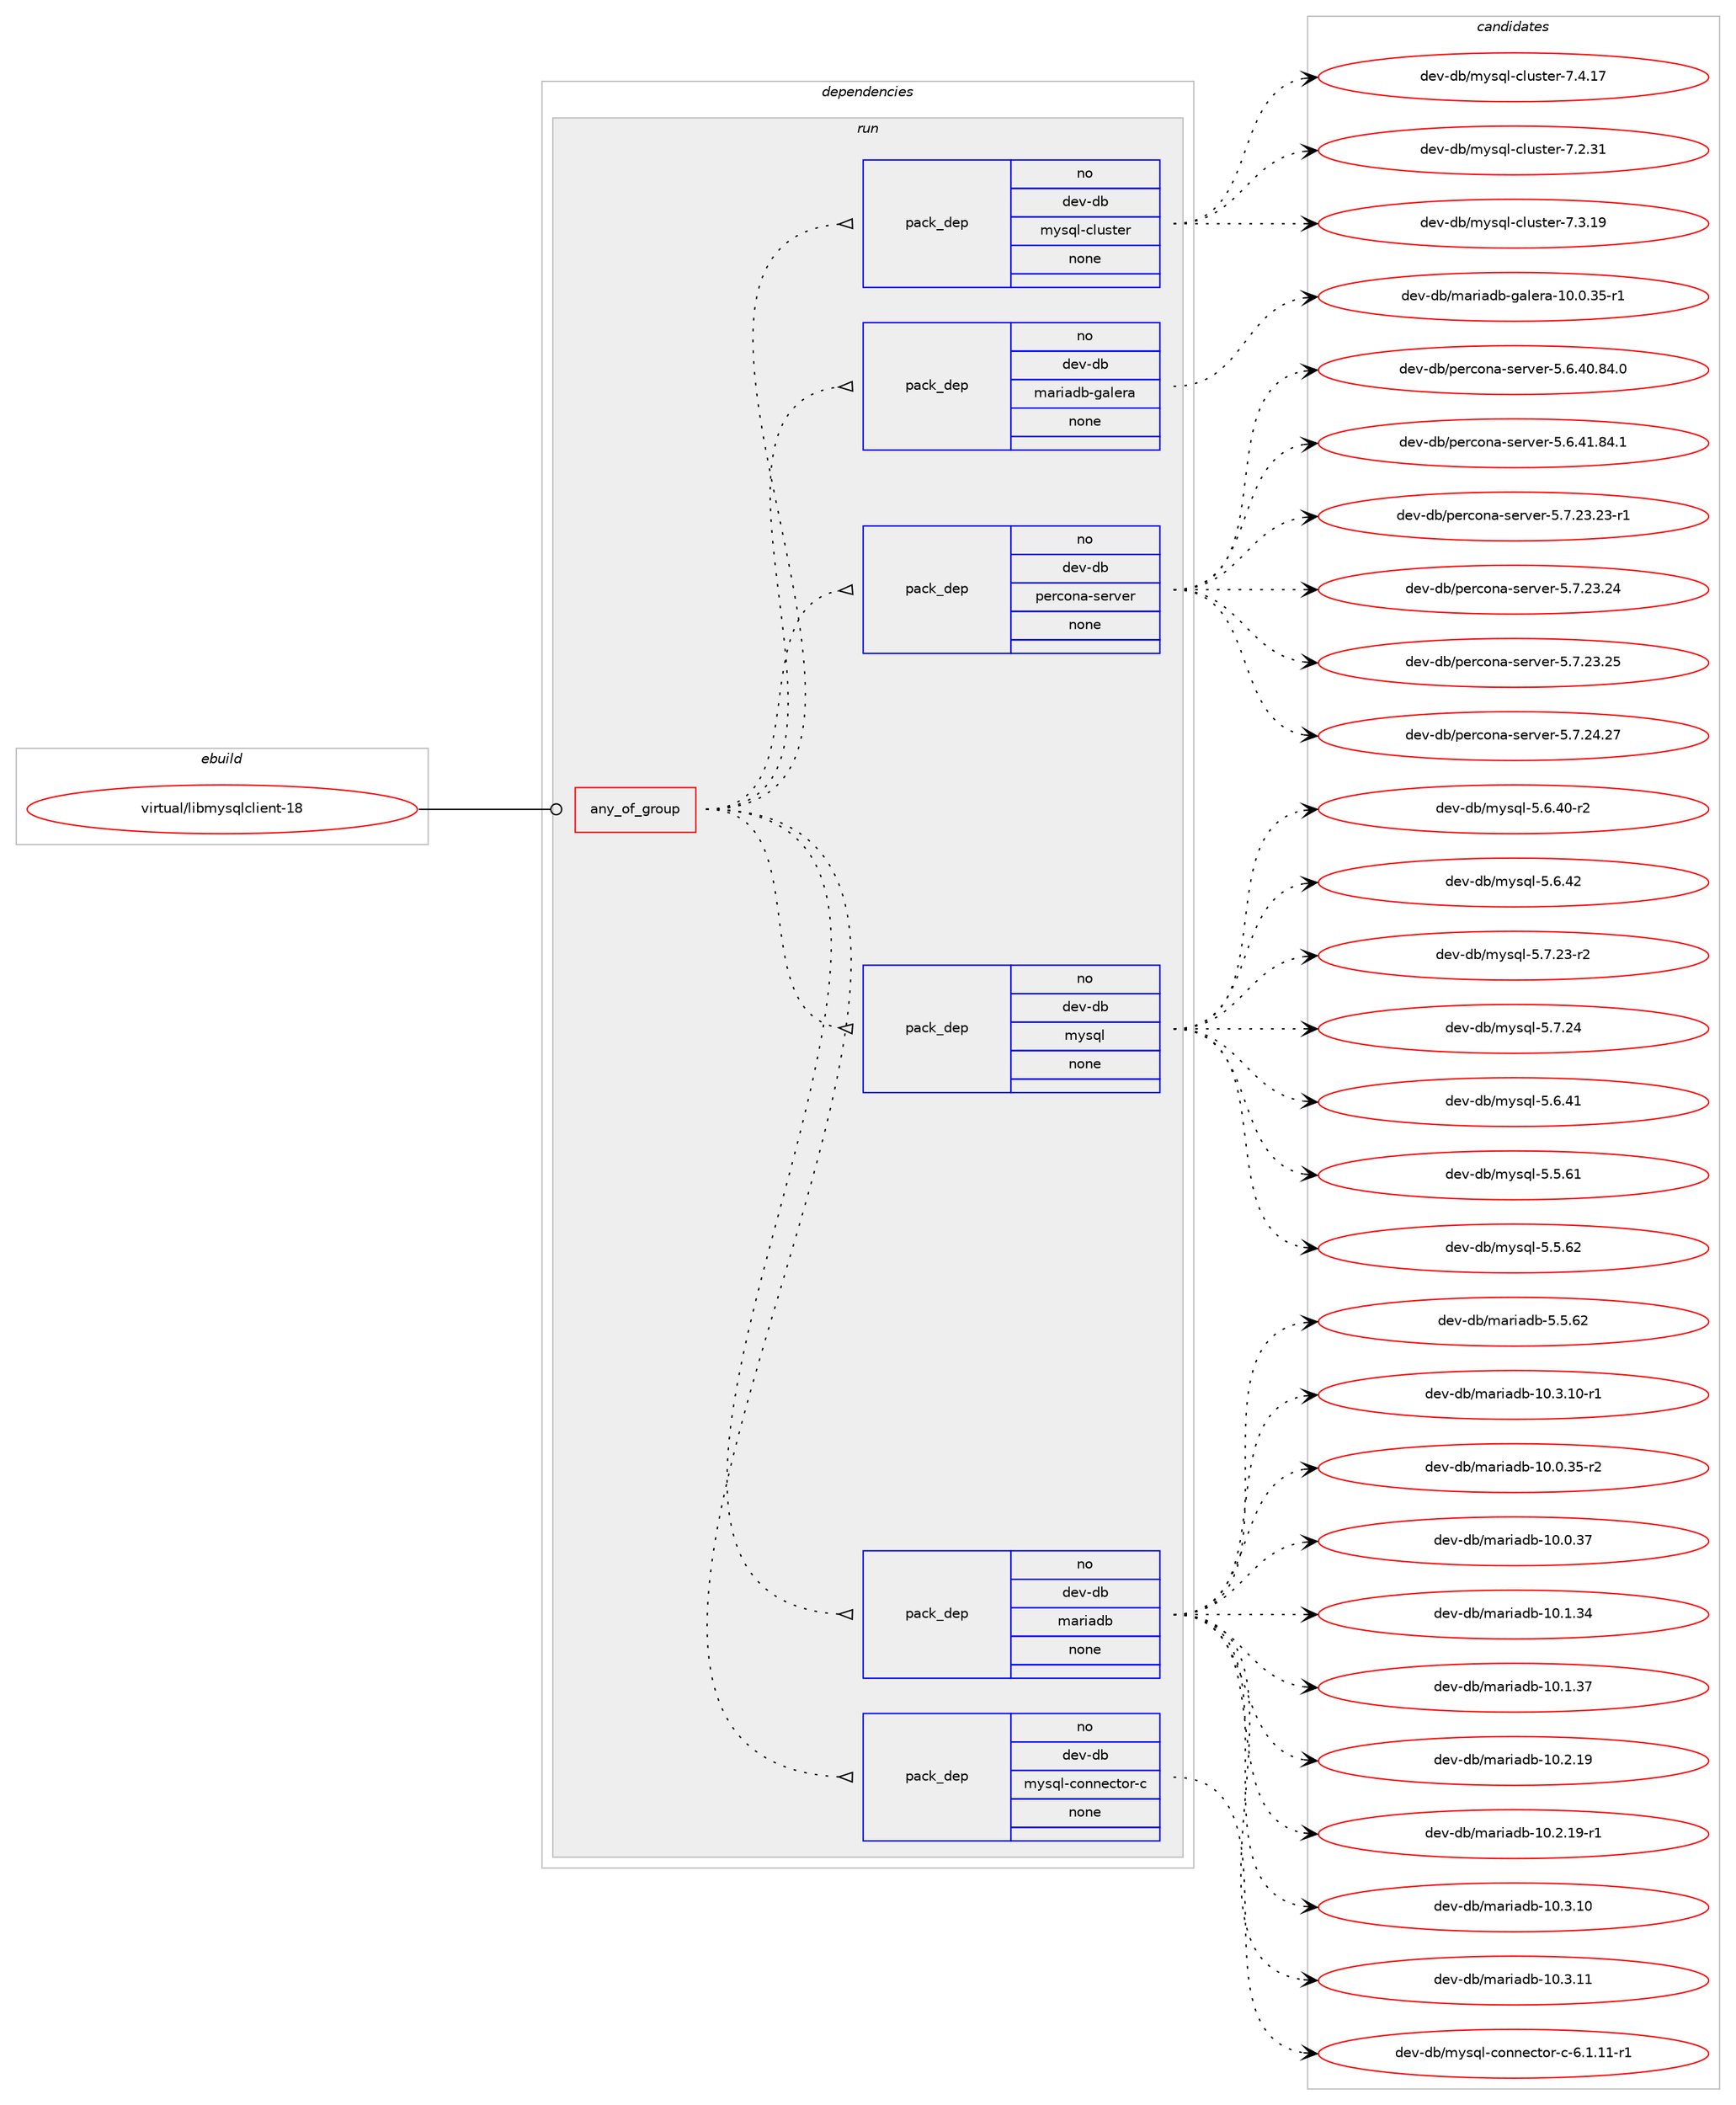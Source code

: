 digraph prolog {

# *************
# Graph options
# *************

newrank=true;
concentrate=true;
compound=true;
graph [rankdir=LR,fontname=Helvetica,fontsize=10,ranksep=1.5];#, ranksep=2.5, nodesep=0.2];
edge  [arrowhead=vee];
node  [fontname=Helvetica,fontsize=10];

# **********
# The ebuild
# **********

subgraph cluster_leftcol {
color=gray;
rank=same;
label=<<i>ebuild</i>>;
id [label="virtual/libmysqlclient-18", color=red, width=4, href="../virtual/libmysqlclient-18.svg"];
}

# ****************
# The dependencies
# ****************

subgraph cluster_midcol {
color=gray;
label=<<i>dependencies</i>>;
subgraph cluster_compile {
fillcolor="#eeeeee";
style=filled;
label=<<i>compile</i>>;
}
subgraph cluster_compileandrun {
fillcolor="#eeeeee";
style=filled;
label=<<i>compile and run</i>>;
}
subgraph cluster_run {
fillcolor="#eeeeee";
style=filled;
label=<<i>run</i>>;
subgraph any149 {
dependency7221 [label=<<TABLE BORDER="0" CELLBORDER="1" CELLSPACING="0" CELLPADDING="4"><TR><TD CELLPADDING="10">any_of_group</TD></TR></TABLE>>, shape=none, color=red];subgraph pack6021 {
dependency7222 [label=<<TABLE BORDER="0" CELLBORDER="1" CELLSPACING="0" CELLPADDING="4" WIDTH="220"><TR><TD ROWSPAN="6" CELLPADDING="30">pack_dep</TD></TR><TR><TD WIDTH="110">no</TD></TR><TR><TD>dev-db</TD></TR><TR><TD>mysql-connector-c</TD></TR><TR><TD>none</TD></TR><TR><TD></TD></TR></TABLE>>, shape=none, color=blue];
}
dependency7221:e -> dependency7222:w [weight=20,style="dotted",arrowhead="oinv"];
subgraph pack6022 {
dependency7223 [label=<<TABLE BORDER="0" CELLBORDER="1" CELLSPACING="0" CELLPADDING="4" WIDTH="220"><TR><TD ROWSPAN="6" CELLPADDING="30">pack_dep</TD></TR><TR><TD WIDTH="110">no</TD></TR><TR><TD>dev-db</TD></TR><TR><TD>mariadb</TD></TR><TR><TD>none</TD></TR><TR><TD></TD></TR></TABLE>>, shape=none, color=blue];
}
dependency7221:e -> dependency7223:w [weight=20,style="dotted",arrowhead="oinv"];
subgraph pack6023 {
dependency7224 [label=<<TABLE BORDER="0" CELLBORDER="1" CELLSPACING="0" CELLPADDING="4" WIDTH="220"><TR><TD ROWSPAN="6" CELLPADDING="30">pack_dep</TD></TR><TR><TD WIDTH="110">no</TD></TR><TR><TD>dev-db</TD></TR><TR><TD>mysql</TD></TR><TR><TD>none</TD></TR><TR><TD></TD></TR></TABLE>>, shape=none, color=blue];
}
dependency7221:e -> dependency7224:w [weight=20,style="dotted",arrowhead="oinv"];
subgraph pack6024 {
dependency7225 [label=<<TABLE BORDER="0" CELLBORDER="1" CELLSPACING="0" CELLPADDING="4" WIDTH="220"><TR><TD ROWSPAN="6" CELLPADDING="30">pack_dep</TD></TR><TR><TD WIDTH="110">no</TD></TR><TR><TD>dev-db</TD></TR><TR><TD>percona-server</TD></TR><TR><TD>none</TD></TR><TR><TD></TD></TR></TABLE>>, shape=none, color=blue];
}
dependency7221:e -> dependency7225:w [weight=20,style="dotted",arrowhead="oinv"];
subgraph pack6025 {
dependency7226 [label=<<TABLE BORDER="0" CELLBORDER="1" CELLSPACING="0" CELLPADDING="4" WIDTH="220"><TR><TD ROWSPAN="6" CELLPADDING="30">pack_dep</TD></TR><TR><TD WIDTH="110">no</TD></TR><TR><TD>dev-db</TD></TR><TR><TD>mariadb-galera</TD></TR><TR><TD>none</TD></TR><TR><TD></TD></TR></TABLE>>, shape=none, color=blue];
}
dependency7221:e -> dependency7226:w [weight=20,style="dotted",arrowhead="oinv"];
subgraph pack6026 {
dependency7227 [label=<<TABLE BORDER="0" CELLBORDER="1" CELLSPACING="0" CELLPADDING="4" WIDTH="220"><TR><TD ROWSPAN="6" CELLPADDING="30">pack_dep</TD></TR><TR><TD WIDTH="110">no</TD></TR><TR><TD>dev-db</TD></TR><TR><TD>mysql-cluster</TD></TR><TR><TD>none</TD></TR><TR><TD></TD></TR></TABLE>>, shape=none, color=blue];
}
dependency7221:e -> dependency7227:w [weight=20,style="dotted",arrowhead="oinv"];
}
id:e -> dependency7221:w [weight=20,style="solid",arrowhead="odot"];
}
}

# **************
# The candidates
# **************

subgraph cluster_choices {
rank=same;
color=gray;
label=<<i>candidates</i>>;

subgraph choice6021 {
color=black;
nodesep=1;
choice1001011184510098471091211151131084599111110110101991161111144599455446494649494511449 [label="dev-db/mysql-connector-c-6.1.11-r1", color=red, width=4,href="../dev-db/mysql-connector-c-6.1.11-r1.svg"];
dependency7222:e -> choice1001011184510098471091211151131084599111110110101991161111144599455446494649494511449:w [style=dotted,weight="100"];
}
subgraph choice6022 {
color=black;
nodesep=1;
choice10010111845100984710997114105971009845494846514649484511449 [label="dev-db/mariadb-10.3.10-r1", color=red, width=4,href="../dev-db/mariadb-10.3.10-r1.svg"];
choice10010111845100984710997114105971009845494846484651534511450 [label="dev-db/mariadb-10.0.35-r2", color=red, width=4,href="../dev-db/mariadb-10.0.35-r2.svg"];
choice1001011184510098471099711410597100984549484648465155 [label="dev-db/mariadb-10.0.37", color=red, width=4,href="../dev-db/mariadb-10.0.37.svg"];
choice1001011184510098471099711410597100984549484649465152 [label="dev-db/mariadb-10.1.34", color=red, width=4,href="../dev-db/mariadb-10.1.34.svg"];
choice1001011184510098471099711410597100984549484649465155 [label="dev-db/mariadb-10.1.37", color=red, width=4,href="../dev-db/mariadb-10.1.37.svg"];
choice1001011184510098471099711410597100984549484650464957 [label="dev-db/mariadb-10.2.19", color=red, width=4,href="../dev-db/mariadb-10.2.19.svg"];
choice10010111845100984710997114105971009845494846504649574511449 [label="dev-db/mariadb-10.2.19-r1", color=red, width=4,href="../dev-db/mariadb-10.2.19-r1.svg"];
choice1001011184510098471099711410597100984549484651464948 [label="dev-db/mariadb-10.3.10", color=red, width=4,href="../dev-db/mariadb-10.3.10.svg"];
choice1001011184510098471099711410597100984549484651464949 [label="dev-db/mariadb-10.3.11", color=red, width=4,href="../dev-db/mariadb-10.3.11.svg"];
choice10010111845100984710997114105971009845534653465450 [label="dev-db/mariadb-5.5.62", color=red, width=4,href="../dev-db/mariadb-5.5.62.svg"];
dependency7223:e -> choice10010111845100984710997114105971009845494846514649484511449:w [style=dotted,weight="100"];
dependency7223:e -> choice10010111845100984710997114105971009845494846484651534511450:w [style=dotted,weight="100"];
dependency7223:e -> choice1001011184510098471099711410597100984549484648465155:w [style=dotted,weight="100"];
dependency7223:e -> choice1001011184510098471099711410597100984549484649465152:w [style=dotted,weight="100"];
dependency7223:e -> choice1001011184510098471099711410597100984549484649465155:w [style=dotted,weight="100"];
dependency7223:e -> choice1001011184510098471099711410597100984549484650464957:w [style=dotted,weight="100"];
dependency7223:e -> choice10010111845100984710997114105971009845494846504649574511449:w [style=dotted,weight="100"];
dependency7223:e -> choice1001011184510098471099711410597100984549484651464948:w [style=dotted,weight="100"];
dependency7223:e -> choice1001011184510098471099711410597100984549484651464949:w [style=dotted,weight="100"];
dependency7223:e -> choice10010111845100984710997114105971009845534653465450:w [style=dotted,weight="100"];
}
subgraph choice6023 {
color=black;
nodesep=1;
choice10010111845100984710912111511310845534654465249 [label="dev-db/mysql-5.6.41", color=red, width=4,href="../dev-db/mysql-5.6.41.svg"];
choice10010111845100984710912111511310845534653465449 [label="dev-db/mysql-5.5.61", color=red, width=4,href="../dev-db/mysql-5.5.61.svg"];
choice10010111845100984710912111511310845534653465450 [label="dev-db/mysql-5.5.62", color=red, width=4,href="../dev-db/mysql-5.5.62.svg"];
choice100101118451009847109121115113108455346544652484511450 [label="dev-db/mysql-5.6.40-r2", color=red, width=4,href="../dev-db/mysql-5.6.40-r2.svg"];
choice10010111845100984710912111511310845534654465250 [label="dev-db/mysql-5.6.42", color=red, width=4,href="../dev-db/mysql-5.6.42.svg"];
choice100101118451009847109121115113108455346554650514511450 [label="dev-db/mysql-5.7.23-r2", color=red, width=4,href="../dev-db/mysql-5.7.23-r2.svg"];
choice10010111845100984710912111511310845534655465052 [label="dev-db/mysql-5.7.24", color=red, width=4,href="../dev-db/mysql-5.7.24.svg"];
dependency7224:e -> choice10010111845100984710912111511310845534654465249:w [style=dotted,weight="100"];
dependency7224:e -> choice10010111845100984710912111511310845534653465449:w [style=dotted,weight="100"];
dependency7224:e -> choice10010111845100984710912111511310845534653465450:w [style=dotted,weight="100"];
dependency7224:e -> choice100101118451009847109121115113108455346544652484511450:w [style=dotted,weight="100"];
dependency7224:e -> choice10010111845100984710912111511310845534654465250:w [style=dotted,weight="100"];
dependency7224:e -> choice100101118451009847109121115113108455346554650514511450:w [style=dotted,weight="100"];
dependency7224:e -> choice10010111845100984710912111511310845534655465052:w [style=dotted,weight="100"];
}
subgraph choice6024 {
color=black;
nodesep=1;
choice100101118451009847112101114991111109745115101114118101114455346544652484656524648 [label="dev-db/percona-server-5.6.40.84.0", color=red, width=4,href="../dev-db/percona-server-5.6.40.84.0.svg"];
choice100101118451009847112101114991111109745115101114118101114455346544652494656524649 [label="dev-db/percona-server-5.6.41.84.1", color=red, width=4,href="../dev-db/percona-server-5.6.41.84.1.svg"];
choice100101118451009847112101114991111109745115101114118101114455346554650514650514511449 [label="dev-db/percona-server-5.7.23.23-r1", color=red, width=4,href="../dev-db/percona-server-5.7.23.23-r1.svg"];
choice10010111845100984711210111499111110974511510111411810111445534655465051465052 [label="dev-db/percona-server-5.7.23.24", color=red, width=4,href="../dev-db/percona-server-5.7.23.24.svg"];
choice10010111845100984711210111499111110974511510111411810111445534655465051465053 [label="dev-db/percona-server-5.7.23.25", color=red, width=4,href="../dev-db/percona-server-5.7.23.25.svg"];
choice10010111845100984711210111499111110974511510111411810111445534655465052465055 [label="dev-db/percona-server-5.7.24.27", color=red, width=4,href="../dev-db/percona-server-5.7.24.27.svg"];
dependency7225:e -> choice100101118451009847112101114991111109745115101114118101114455346544652484656524648:w [style=dotted,weight="100"];
dependency7225:e -> choice100101118451009847112101114991111109745115101114118101114455346544652494656524649:w [style=dotted,weight="100"];
dependency7225:e -> choice100101118451009847112101114991111109745115101114118101114455346554650514650514511449:w [style=dotted,weight="100"];
dependency7225:e -> choice10010111845100984711210111499111110974511510111411810111445534655465051465052:w [style=dotted,weight="100"];
dependency7225:e -> choice10010111845100984711210111499111110974511510111411810111445534655465051465053:w [style=dotted,weight="100"];
dependency7225:e -> choice10010111845100984711210111499111110974511510111411810111445534655465052465055:w [style=dotted,weight="100"];
}
subgraph choice6025 {
color=black;
nodesep=1;
choice10010111845100984710997114105971009845103971081011149745494846484651534511449 [label="dev-db/mariadb-galera-10.0.35-r1", color=red, width=4,href="../dev-db/mariadb-galera-10.0.35-r1.svg"];
dependency7226:e -> choice10010111845100984710997114105971009845103971081011149745494846484651534511449:w [style=dotted,weight="100"];
}
subgraph choice6026 {
color=black;
nodesep=1;
choice100101118451009847109121115113108459910811711511610111445554650465149 [label="dev-db/mysql-cluster-7.2.31", color=red, width=4,href="../dev-db/mysql-cluster-7.2.31.svg"];
choice100101118451009847109121115113108459910811711511610111445554651464957 [label="dev-db/mysql-cluster-7.3.19", color=red, width=4,href="../dev-db/mysql-cluster-7.3.19.svg"];
choice100101118451009847109121115113108459910811711511610111445554652464955 [label="dev-db/mysql-cluster-7.4.17", color=red, width=4,href="../dev-db/mysql-cluster-7.4.17.svg"];
dependency7227:e -> choice100101118451009847109121115113108459910811711511610111445554650465149:w [style=dotted,weight="100"];
dependency7227:e -> choice100101118451009847109121115113108459910811711511610111445554651464957:w [style=dotted,weight="100"];
dependency7227:e -> choice100101118451009847109121115113108459910811711511610111445554652464955:w [style=dotted,weight="100"];
}
}

}
